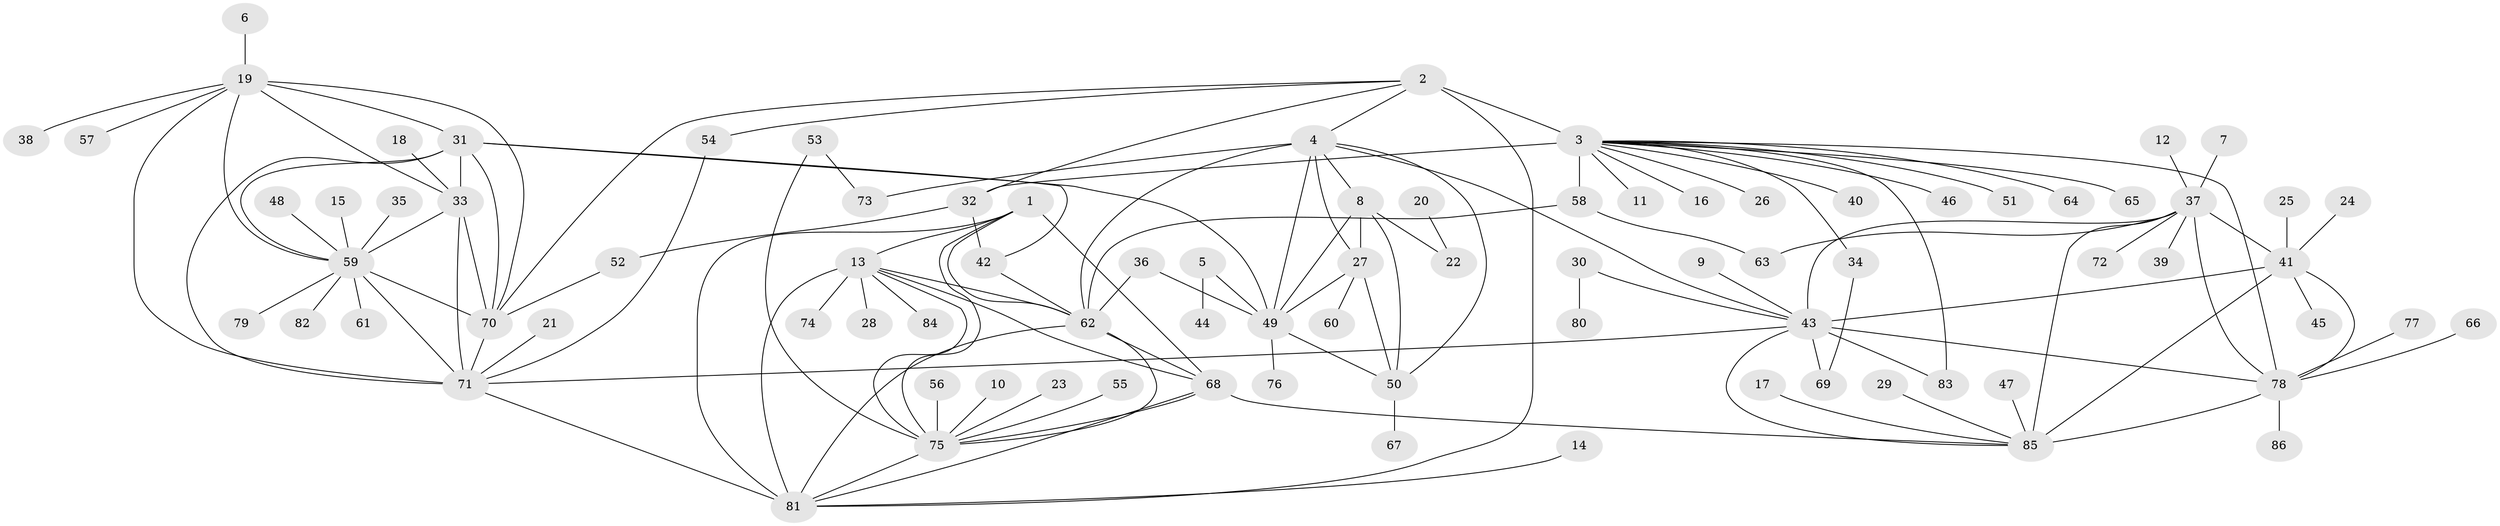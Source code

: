 // original degree distribution, {9: 0.03496503496503497, 8: 0.04895104895104895, 12: 0.02097902097902098, 6: 0.006993006993006993, 10: 0.04195804195804196, 7: 0.04895104895104895, 11: 0.027972027972027972, 14: 0.006993006993006993, 13: 0.006993006993006993, 2: 0.14685314685314685, 3: 0.04895104895104895, 1: 0.5594405594405595}
// Generated by graph-tools (version 1.1) at 2025/37/03/04/25 23:37:51]
// undirected, 86 vertices, 134 edges
graph export_dot {
  node [color=gray90,style=filled];
  1;
  2;
  3;
  4;
  5;
  6;
  7;
  8;
  9;
  10;
  11;
  12;
  13;
  14;
  15;
  16;
  17;
  18;
  19;
  20;
  21;
  22;
  23;
  24;
  25;
  26;
  27;
  28;
  29;
  30;
  31;
  32;
  33;
  34;
  35;
  36;
  37;
  38;
  39;
  40;
  41;
  42;
  43;
  44;
  45;
  46;
  47;
  48;
  49;
  50;
  51;
  52;
  53;
  54;
  55;
  56;
  57;
  58;
  59;
  60;
  61;
  62;
  63;
  64;
  65;
  66;
  67;
  68;
  69;
  70;
  71;
  72;
  73;
  74;
  75;
  76;
  77;
  78;
  79;
  80;
  81;
  82;
  83;
  84;
  85;
  86;
  1 -- 13 [weight=1.0];
  1 -- 62 [weight=1.0];
  1 -- 68 [weight=1.0];
  1 -- 75 [weight=1.0];
  1 -- 81 [weight=2.0];
  2 -- 3 [weight=4.0];
  2 -- 4 [weight=1.0];
  2 -- 32 [weight=2.0];
  2 -- 54 [weight=1.0];
  2 -- 70 [weight=1.0];
  2 -- 81 [weight=1.0];
  3 -- 11 [weight=1.0];
  3 -- 16 [weight=1.0];
  3 -- 26 [weight=1.0];
  3 -- 32 [weight=8.0];
  3 -- 34 [weight=1.0];
  3 -- 40 [weight=1.0];
  3 -- 46 [weight=1.0];
  3 -- 51 [weight=1.0];
  3 -- 58 [weight=1.0];
  3 -- 64 [weight=1.0];
  3 -- 65 [weight=1.0];
  3 -- 78 [weight=1.0];
  3 -- 83 [weight=1.0];
  4 -- 8 [weight=2.0];
  4 -- 27 [weight=4.0];
  4 -- 43 [weight=1.0];
  4 -- 49 [weight=2.0];
  4 -- 50 [weight=2.0];
  4 -- 62 [weight=1.0];
  4 -- 73 [weight=1.0];
  5 -- 44 [weight=1.0];
  5 -- 49 [weight=1.0];
  6 -- 19 [weight=1.0];
  7 -- 37 [weight=1.0];
  8 -- 22 [weight=1.0];
  8 -- 27 [weight=2.0];
  8 -- 49 [weight=1.0];
  8 -- 50 [weight=1.0];
  9 -- 43 [weight=1.0];
  10 -- 75 [weight=1.0];
  12 -- 37 [weight=1.0];
  13 -- 28 [weight=1.0];
  13 -- 62 [weight=1.0];
  13 -- 68 [weight=1.0];
  13 -- 74 [weight=1.0];
  13 -- 75 [weight=1.0];
  13 -- 81 [weight=2.0];
  13 -- 84 [weight=1.0];
  14 -- 81 [weight=1.0];
  15 -- 59 [weight=1.0];
  17 -- 85 [weight=1.0];
  18 -- 33 [weight=1.0];
  19 -- 31 [weight=1.0];
  19 -- 33 [weight=2.0];
  19 -- 38 [weight=1.0];
  19 -- 57 [weight=1.0];
  19 -- 59 [weight=1.0];
  19 -- 70 [weight=1.0];
  19 -- 71 [weight=1.0];
  20 -- 22 [weight=1.0];
  21 -- 71 [weight=1.0];
  23 -- 75 [weight=1.0];
  24 -- 41 [weight=1.0];
  25 -- 41 [weight=1.0];
  27 -- 49 [weight=2.0];
  27 -- 50 [weight=2.0];
  27 -- 60 [weight=1.0];
  29 -- 85 [weight=1.0];
  30 -- 43 [weight=1.0];
  30 -- 80 [weight=1.0];
  31 -- 33 [weight=2.0];
  31 -- 42 [weight=1.0];
  31 -- 49 [weight=1.0];
  31 -- 59 [weight=1.0];
  31 -- 70 [weight=1.0];
  31 -- 71 [weight=1.0];
  32 -- 42 [weight=1.0];
  32 -- 52 [weight=1.0];
  33 -- 59 [weight=2.0];
  33 -- 70 [weight=2.0];
  33 -- 71 [weight=2.0];
  34 -- 69 [weight=1.0];
  35 -- 59 [weight=1.0];
  36 -- 49 [weight=1.0];
  36 -- 62 [weight=1.0];
  37 -- 39 [weight=1.0];
  37 -- 41 [weight=3.0];
  37 -- 43 [weight=3.0];
  37 -- 63 [weight=1.0];
  37 -- 72 [weight=1.0];
  37 -- 78 [weight=3.0];
  37 -- 85 [weight=3.0];
  41 -- 43 [weight=1.0];
  41 -- 45 [weight=1.0];
  41 -- 78 [weight=1.0];
  41 -- 85 [weight=1.0];
  42 -- 62 [weight=1.0];
  43 -- 69 [weight=1.0];
  43 -- 71 [weight=1.0];
  43 -- 78 [weight=1.0];
  43 -- 83 [weight=1.0];
  43 -- 85 [weight=1.0];
  47 -- 85 [weight=1.0];
  48 -- 59 [weight=1.0];
  49 -- 50 [weight=1.0];
  49 -- 76 [weight=1.0];
  50 -- 67 [weight=1.0];
  52 -- 70 [weight=1.0];
  53 -- 73 [weight=1.0];
  53 -- 75 [weight=1.0];
  54 -- 71 [weight=1.0];
  55 -- 75 [weight=1.0];
  56 -- 75 [weight=1.0];
  58 -- 62 [weight=1.0];
  58 -- 63 [weight=1.0];
  59 -- 61 [weight=1.0];
  59 -- 70 [weight=1.0];
  59 -- 71 [weight=1.0];
  59 -- 79 [weight=1.0];
  59 -- 82 [weight=1.0];
  62 -- 68 [weight=1.0];
  62 -- 75 [weight=1.0];
  62 -- 81 [weight=2.0];
  66 -- 78 [weight=1.0];
  68 -- 75 [weight=1.0];
  68 -- 81 [weight=2.0];
  68 -- 85 [weight=1.0];
  70 -- 71 [weight=1.0];
  71 -- 81 [weight=1.0];
  75 -- 81 [weight=2.0];
  77 -- 78 [weight=1.0];
  78 -- 85 [weight=1.0];
  78 -- 86 [weight=1.0];
}
